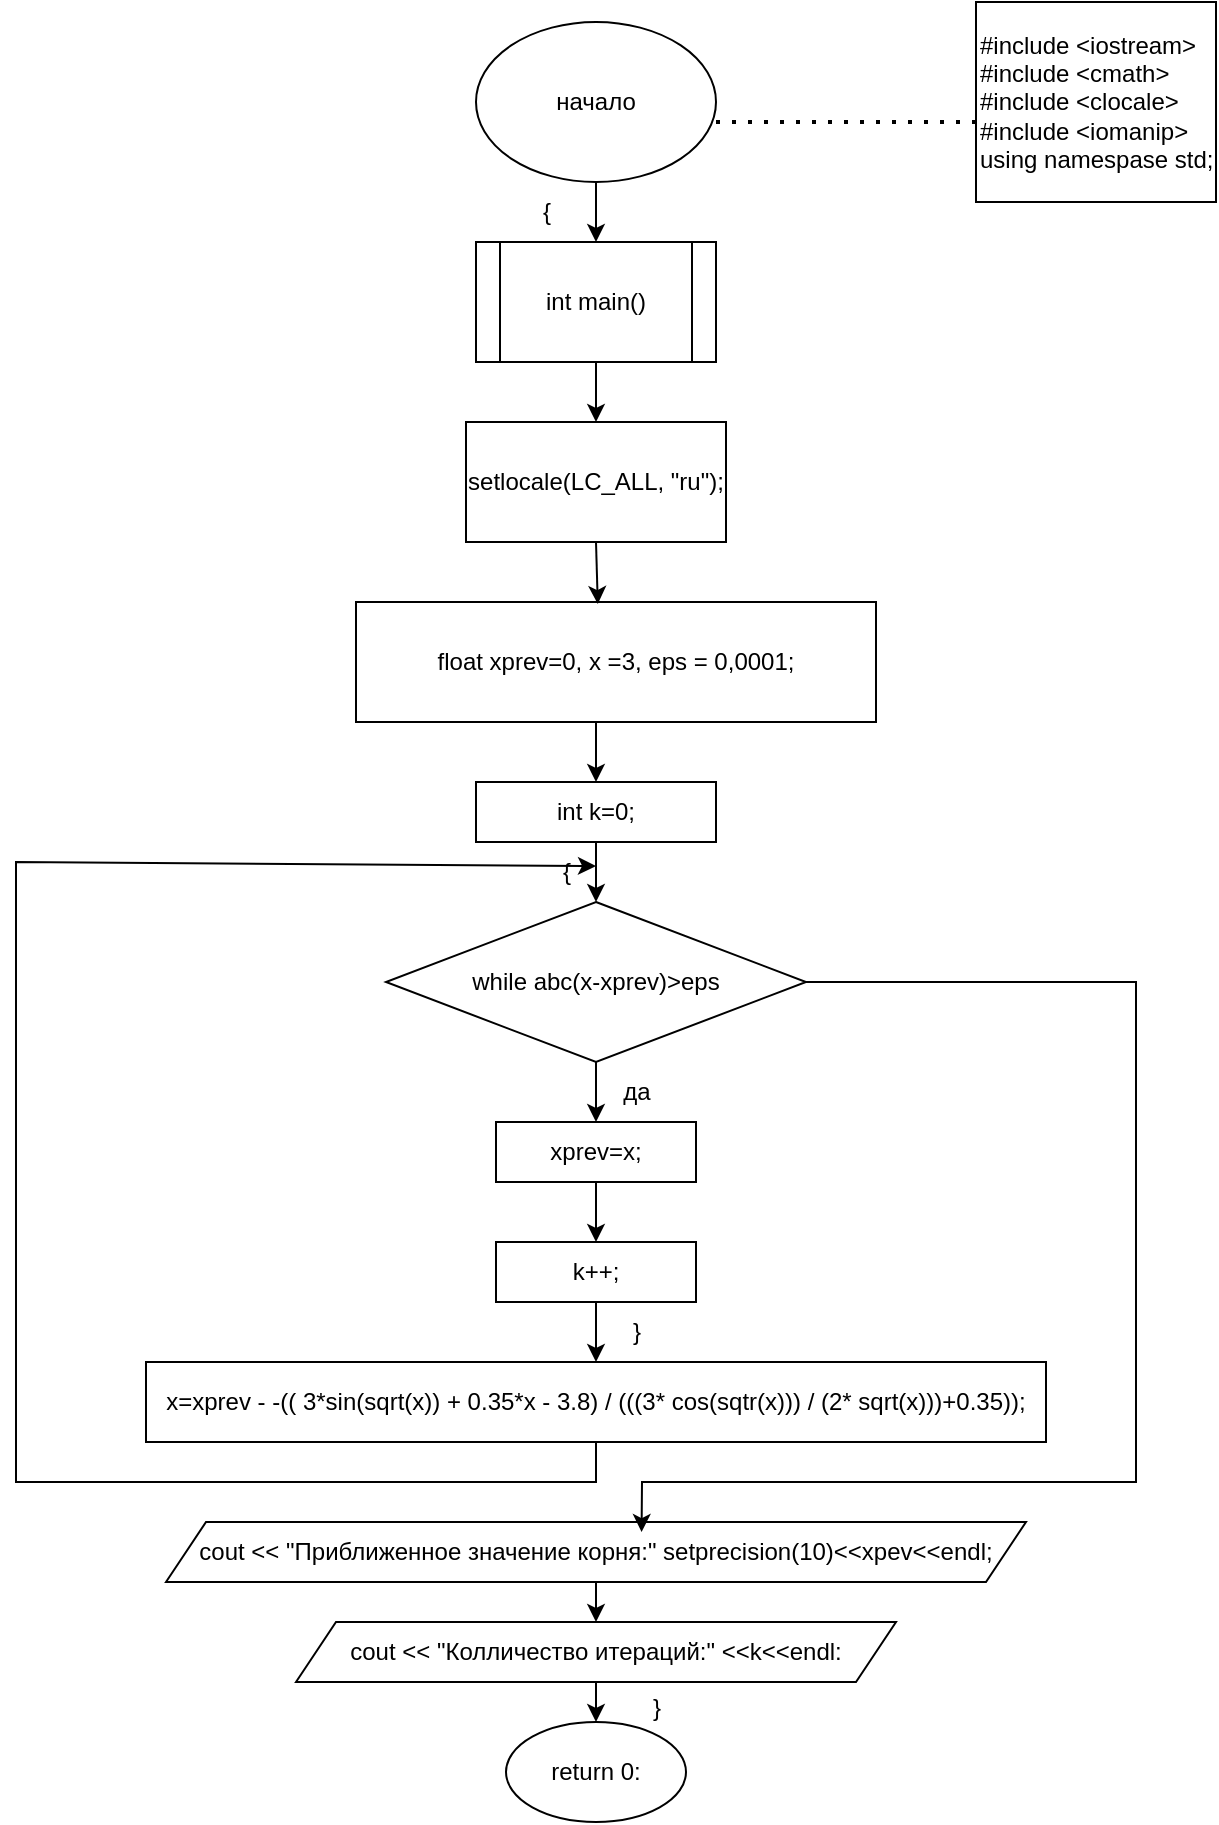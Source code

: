 <mxfile version="25.0.3">
  <diagram name="Страница — 1" id="nMzWdmocSR1ZHAoDMsLs">
    <mxGraphModel dx="466" dy="744" grid="1" gridSize="10" guides="1" tooltips="1" connect="1" arrows="1" fold="1" page="1" pageScale="1" pageWidth="827" pageHeight="1169" math="0" shadow="0">
      <root>
        <mxCell id="0" />
        <mxCell id="1" parent="0" />
        <mxCell id="AwWvylvPB_aR43ItV0v9-1" value="начало" style="ellipse;whiteSpace=wrap;html=1;" vertex="1" parent="1">
          <mxGeometry x="350" y="50" width="120" height="80" as="geometry" />
        </mxCell>
        <mxCell id="AwWvylvPB_aR43ItV0v9-2" value="" style="endArrow=none;dashed=1;html=1;dashPattern=1 3;strokeWidth=2;rounded=0;" edge="1" parent="1">
          <mxGeometry width="50" height="50" relative="1" as="geometry">
            <mxPoint x="470" y="100" as="sourcePoint" />
            <mxPoint x="600" y="100" as="targetPoint" />
          </mxGeometry>
        </mxCell>
        <mxCell id="AwWvylvPB_aR43ItV0v9-3" value="#include &amp;lt;iostream&amp;gt;&lt;div&gt;#include &amp;lt;cmath&amp;gt;&lt;/div&gt;&lt;div&gt;#include &amp;lt;clocale&amp;gt;&lt;/div&gt;&lt;div&gt;#include &amp;lt;iomanip&amp;gt;&lt;/div&gt;&lt;div&gt;using namespase std;&lt;/div&gt;" style="rounded=0;whiteSpace=wrap;html=1;align=left;" vertex="1" parent="1">
          <mxGeometry x="600" y="40" width="120" height="100" as="geometry" />
        </mxCell>
        <mxCell id="AwWvylvPB_aR43ItV0v9-4" value="int main()" style="shape=process;whiteSpace=wrap;html=1;backgroundOutline=1;" vertex="1" parent="1">
          <mxGeometry x="350" y="160" width="120" height="60" as="geometry" />
        </mxCell>
        <mxCell id="AwWvylvPB_aR43ItV0v9-5" value="" style="endArrow=classic;html=1;rounded=0;exitX=0.5;exitY=1;exitDx=0;exitDy=0;entryX=0.5;entryY=0;entryDx=0;entryDy=0;" edge="1" parent="1" source="AwWvylvPB_aR43ItV0v9-1" target="AwWvylvPB_aR43ItV0v9-4">
          <mxGeometry width="50" height="50" relative="1" as="geometry">
            <mxPoint x="410" y="290" as="sourcePoint" />
            <mxPoint x="460" y="240" as="targetPoint" />
          </mxGeometry>
        </mxCell>
        <mxCell id="AwWvylvPB_aR43ItV0v9-6" value="{" style="text;html=1;align=center;verticalAlign=middle;resizable=0;points=[];autosize=1;strokeColor=none;fillColor=none;" vertex="1" parent="1">
          <mxGeometry x="370" y="130" width="30" height="30" as="geometry" />
        </mxCell>
        <mxCell id="AwWvylvPB_aR43ItV0v9-7" value="setlocale(LC_ALL, &quot;ru&quot;);" style="rounded=0;whiteSpace=wrap;html=1;" vertex="1" parent="1">
          <mxGeometry x="345" y="250" width="130" height="60" as="geometry" />
        </mxCell>
        <mxCell id="AwWvylvPB_aR43ItV0v9-8" value="" style="endArrow=classic;html=1;rounded=0;exitX=0.5;exitY=1;exitDx=0;exitDy=0;entryX=0.5;entryY=0;entryDx=0;entryDy=0;" edge="1" parent="1" source="AwWvylvPB_aR43ItV0v9-4" target="AwWvylvPB_aR43ItV0v9-7">
          <mxGeometry width="50" height="50" relative="1" as="geometry">
            <mxPoint x="410" y="290" as="sourcePoint" />
            <mxPoint x="410" y="260" as="targetPoint" />
          </mxGeometry>
        </mxCell>
        <mxCell id="AwWvylvPB_aR43ItV0v9-9" value="float xprev=0, x =3, eps = 0,0001;" style="rounded=0;whiteSpace=wrap;html=1;" vertex="1" parent="1">
          <mxGeometry x="290" y="340" width="260" height="60" as="geometry" />
        </mxCell>
        <mxCell id="AwWvylvPB_aR43ItV0v9-11" value="int k=0;" style="whiteSpace=wrap;html=1;" vertex="1" parent="1">
          <mxGeometry x="350" y="430" width="120" height="30" as="geometry" />
        </mxCell>
        <mxCell id="AwWvylvPB_aR43ItV0v9-12" value="" style="endArrow=classic;html=1;rounded=0;entryX=0.465;entryY=0.017;entryDx=0;entryDy=0;entryPerimeter=0;exitX=0.5;exitY=1;exitDx=0;exitDy=0;" edge="1" parent="1" source="AwWvylvPB_aR43ItV0v9-7" target="AwWvylvPB_aR43ItV0v9-9">
          <mxGeometry width="50" height="50" relative="1" as="geometry">
            <mxPoint x="530" y="305" as="sourcePoint" />
            <mxPoint x="580" y="255" as="targetPoint" />
          </mxGeometry>
        </mxCell>
        <mxCell id="AwWvylvPB_aR43ItV0v9-13" value="" style="endArrow=classic;html=1;rounded=0;entryX=0.5;entryY=0;entryDx=0;entryDy=0;" edge="1" parent="1" target="AwWvylvPB_aR43ItV0v9-11">
          <mxGeometry width="50" height="50" relative="1" as="geometry">
            <mxPoint x="410" y="400" as="sourcePoint" />
            <mxPoint x="460" y="240" as="targetPoint" />
          </mxGeometry>
        </mxCell>
        <mxCell id="AwWvylvPB_aR43ItV0v9-14" value="while abc(x-xprev)&amp;gt;eps" style="rhombus;whiteSpace=wrap;html=1;" vertex="1" parent="1">
          <mxGeometry x="305" y="490" width="210" height="80" as="geometry" />
        </mxCell>
        <mxCell id="AwWvylvPB_aR43ItV0v9-15" value="" style="endArrow=classic;html=1;rounded=0;entryX=0.5;entryY=0;entryDx=0;entryDy=0;exitX=0.5;exitY=1;exitDx=0;exitDy=0;" edge="1" parent="1" source="AwWvylvPB_aR43ItV0v9-11" target="AwWvylvPB_aR43ItV0v9-14">
          <mxGeometry width="50" height="50" relative="1" as="geometry">
            <mxPoint x="410" y="630" as="sourcePoint" />
            <mxPoint x="460" y="580" as="targetPoint" />
          </mxGeometry>
        </mxCell>
        <mxCell id="AwWvylvPB_aR43ItV0v9-16" value="{" style="text;html=1;align=center;verticalAlign=middle;resizable=0;points=[];autosize=1;strokeColor=none;fillColor=none;" vertex="1" parent="1">
          <mxGeometry x="380" y="460" width="30" height="30" as="geometry" />
        </mxCell>
        <mxCell id="AwWvylvPB_aR43ItV0v9-17" value="xprev=x;" style="whiteSpace=wrap;html=1;" vertex="1" parent="1">
          <mxGeometry x="360" y="600" width="100" height="30" as="geometry" />
        </mxCell>
        <mxCell id="AwWvylvPB_aR43ItV0v9-18" value="" style="endArrow=classic;html=1;rounded=0;entryX=0.5;entryY=0;entryDx=0;entryDy=0;exitX=0.5;exitY=1;exitDx=0;exitDy=0;" edge="1" parent="1" source="AwWvylvPB_aR43ItV0v9-14" target="AwWvylvPB_aR43ItV0v9-17">
          <mxGeometry width="50" height="50" relative="1" as="geometry">
            <mxPoint x="410" y="630" as="sourcePoint" />
            <mxPoint x="460" y="580" as="targetPoint" />
          </mxGeometry>
        </mxCell>
        <mxCell id="AwWvylvPB_aR43ItV0v9-19" value="да" style="text;html=1;align=center;verticalAlign=middle;resizable=0;points=[];autosize=1;strokeColor=none;fillColor=none;" vertex="1" parent="1">
          <mxGeometry x="410" y="570" width="40" height="30" as="geometry" />
        </mxCell>
        <mxCell id="AwWvylvPB_aR43ItV0v9-21" value="k++;" style="whiteSpace=wrap;html=1;" vertex="1" parent="1">
          <mxGeometry x="360" y="660" width="100" height="30" as="geometry" />
        </mxCell>
        <mxCell id="AwWvylvPB_aR43ItV0v9-22" value="" style="endArrow=classic;html=1;rounded=0;entryX=0.5;entryY=0;entryDx=0;entryDy=0;" edge="1" parent="1" target="AwWvylvPB_aR43ItV0v9-21">
          <mxGeometry width="50" height="50" relative="1" as="geometry">
            <mxPoint x="410" y="630" as="sourcePoint" />
            <mxPoint x="460" y="580" as="targetPoint" />
          </mxGeometry>
        </mxCell>
        <mxCell id="AwWvylvPB_aR43ItV0v9-24" value="x=xprev - -(( 3*sin(sqrt(x)) + 0.35*x - 3.8) / (((3* cos(sqtr(x))) / (2* sqrt(x)))+0.35));" style="whiteSpace=wrap;html=1;" vertex="1" parent="1">
          <mxGeometry x="185" y="720" width="450" height="40" as="geometry" />
        </mxCell>
        <mxCell id="AwWvylvPB_aR43ItV0v9-25" value="" style="endArrow=classic;html=1;rounded=0;entryX=0.5;entryY=0;entryDx=0;entryDy=0;exitX=0.5;exitY=1;exitDx=0;exitDy=0;" edge="1" parent="1" source="AwWvylvPB_aR43ItV0v9-21" target="AwWvylvPB_aR43ItV0v9-24">
          <mxGeometry width="50" height="50" relative="1" as="geometry">
            <mxPoint x="360" y="630" as="sourcePoint" />
            <mxPoint x="410" y="580" as="targetPoint" />
          </mxGeometry>
        </mxCell>
        <mxCell id="AwWvylvPB_aR43ItV0v9-26" value="}" style="text;html=1;align=center;verticalAlign=middle;resizable=0;points=[];autosize=1;strokeColor=none;fillColor=none;" vertex="1" parent="1">
          <mxGeometry x="415" y="690" width="30" height="30" as="geometry" />
        </mxCell>
        <mxCell id="AwWvylvPB_aR43ItV0v9-27" value="cout &amp;lt;&amp;lt; &quot;Приближенное значение корня:&quot; setprecision(10)&amp;lt;&amp;lt;xpev&amp;lt;&amp;lt;endl;" style="shape=parallelogram;perimeter=parallelogramPerimeter;whiteSpace=wrap;html=1;fixedSize=1;" vertex="1" parent="1">
          <mxGeometry x="195" y="800" width="430" height="30" as="geometry" />
        </mxCell>
        <mxCell id="AwWvylvPB_aR43ItV0v9-28" value="cout &amp;lt;&amp;lt; &quot;Колличество итераций:&quot; &amp;lt;&amp;lt;k&amp;lt;&amp;lt;endl:" style="shape=parallelogram;perimeter=parallelogramPerimeter;whiteSpace=wrap;html=1;fixedSize=1;" vertex="1" parent="1">
          <mxGeometry x="260" y="850" width="300" height="30" as="geometry" />
        </mxCell>
        <mxCell id="AwWvylvPB_aR43ItV0v9-29" value="" style="endArrow=classic;html=1;rounded=0;entryX=0.5;entryY=0;entryDx=0;entryDy=0;" edge="1" parent="1" target="AwWvylvPB_aR43ItV0v9-28">
          <mxGeometry width="50" height="50" relative="1" as="geometry">
            <mxPoint x="410" y="830" as="sourcePoint" />
            <mxPoint x="450" y="580" as="targetPoint" />
          </mxGeometry>
        </mxCell>
        <mxCell id="AwWvylvPB_aR43ItV0v9-32" value="" style="endArrow=classic;html=1;rounded=0;entryX=0.5;entryY=0;entryDx=0;entryDy=0;" edge="1" parent="1">
          <mxGeometry width="50" height="50" relative="1" as="geometry">
            <mxPoint x="410" y="880" as="sourcePoint" />
            <mxPoint x="410" y="900" as="targetPoint" />
          </mxGeometry>
        </mxCell>
        <mxCell id="AwWvylvPB_aR43ItV0v9-33" value="return 0:" style="ellipse;whiteSpace=wrap;html=1;" vertex="1" parent="1">
          <mxGeometry x="365" y="900" width="90" height="50" as="geometry" />
        </mxCell>
        <mxCell id="AwWvylvPB_aR43ItV0v9-34" value="" style="endArrow=classic;html=1;rounded=0;entryX=1;entryY=0.4;entryDx=0;entryDy=0;entryPerimeter=0;exitX=0.5;exitY=1;exitDx=0;exitDy=0;" edge="1" parent="1" source="AwWvylvPB_aR43ItV0v9-24" target="AwWvylvPB_aR43ItV0v9-16">
          <mxGeometry width="50" height="50" relative="1" as="geometry">
            <mxPoint x="290" y="730" as="sourcePoint" />
            <mxPoint x="340" y="680" as="targetPoint" />
            <Array as="points">
              <mxPoint x="410" y="780" />
              <mxPoint x="120" y="780" />
              <mxPoint x="120" y="470" />
            </Array>
          </mxGeometry>
        </mxCell>
        <mxCell id="AwWvylvPB_aR43ItV0v9-35" value="}" style="text;html=1;align=center;verticalAlign=middle;resizable=0;points=[];autosize=1;strokeColor=none;fillColor=none;" vertex="1" parent="1">
          <mxGeometry x="425" y="878" width="30" height="30" as="geometry" />
        </mxCell>
        <mxCell id="AwWvylvPB_aR43ItV0v9-36" value="" style="endArrow=classic;html=1;rounded=0;entryX=0.553;entryY=0.167;entryDx=0;entryDy=0;entryPerimeter=0;exitX=1;exitY=0.5;exitDx=0;exitDy=0;" edge="1" parent="1" source="AwWvylvPB_aR43ItV0v9-14" target="AwWvylvPB_aR43ItV0v9-27">
          <mxGeometry width="50" height="50" relative="1" as="geometry">
            <mxPoint x="470" y="830" as="sourcePoint" />
            <mxPoint x="520" y="780" as="targetPoint" />
            <Array as="points">
              <mxPoint x="680" y="530" />
              <mxPoint x="680" y="780" />
              <mxPoint x="433" y="780" />
            </Array>
          </mxGeometry>
        </mxCell>
      </root>
    </mxGraphModel>
  </diagram>
</mxfile>
